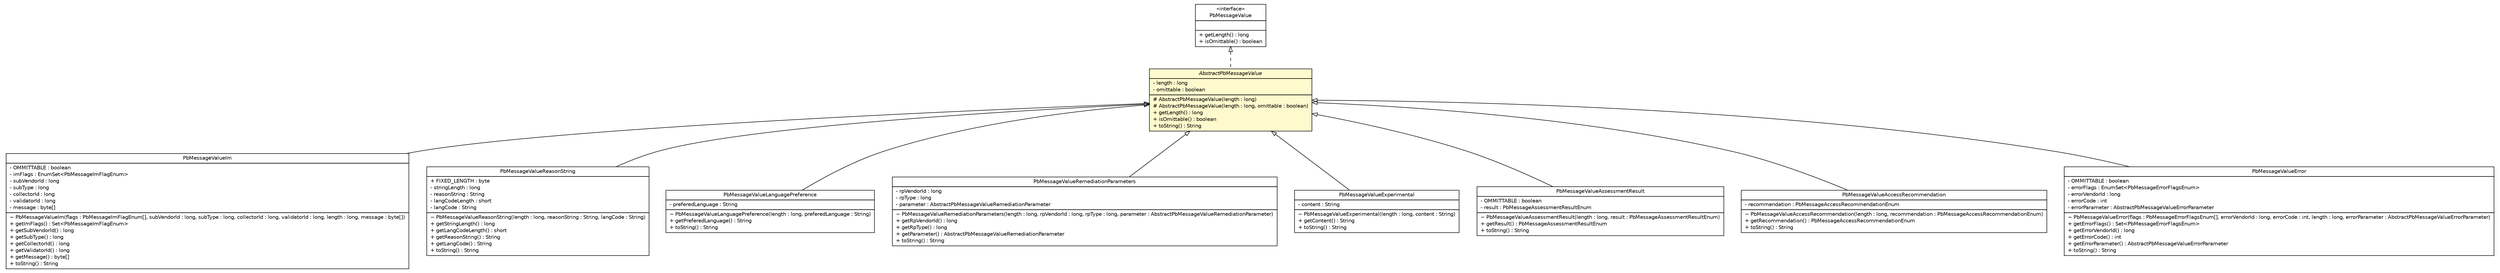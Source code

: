#!/usr/local/bin/dot
#
# Class diagram 
# Generated by UMLGraph version R5_6 (http://www.umlgraph.org/)
#

digraph G {
	edge [fontname="Helvetica",fontsize=10,labelfontname="Helvetica",labelfontsize=10];
	node [fontname="Helvetica",fontsize=10,shape=plaintext];
	nodesep=0.25;
	ranksep=0.5;
	// org.ietf.nea.pb.message.PbMessageValueIm
	c20766 [label=<<table title="org.ietf.nea.pb.message.PbMessageValueIm" border="0" cellborder="1" cellspacing="0" cellpadding="2" port="p" href="./PbMessageValueIm.html">
		<tr><td><table border="0" cellspacing="0" cellpadding="1">
<tr><td align="center" balign="center"> PbMessageValueIm </td></tr>
		</table></td></tr>
		<tr><td><table border="0" cellspacing="0" cellpadding="1">
<tr><td align="left" balign="left"> - OMMITTABLE : boolean </td></tr>
<tr><td align="left" balign="left"> - imFlags : EnumSet&lt;PbMessageImFlagEnum&gt; </td></tr>
<tr><td align="left" balign="left"> - subVendorId : long </td></tr>
<tr><td align="left" balign="left"> - subType : long </td></tr>
<tr><td align="left" balign="left"> - collectorId : long </td></tr>
<tr><td align="left" balign="left"> - validatorId : long </td></tr>
<tr><td align="left" balign="left"> - message : byte[] </td></tr>
		</table></td></tr>
		<tr><td><table border="0" cellspacing="0" cellpadding="1">
<tr><td align="left" balign="left"> ~ PbMessageValueIm(flags : PbMessageImFlagEnum[], subVendorId : long, subType : long, collectorId : long, validatorId : long, length : long, message : byte[]) </td></tr>
<tr><td align="left" balign="left"> + getImFlags() : Set&lt;PbMessageImFlagEnum&gt; </td></tr>
<tr><td align="left" balign="left"> + getSubVendorId() : long </td></tr>
<tr><td align="left" balign="left"> + getSubType() : long </td></tr>
<tr><td align="left" balign="left"> + getCollectorId() : long </td></tr>
<tr><td align="left" balign="left"> + getValidatorId() : long </td></tr>
<tr><td align="left" balign="left"> + getMessage() : byte[] </td></tr>
<tr><td align="left" balign="left"> + toString() : String </td></tr>
		</table></td></tr>
		</table>>, URL="./PbMessageValueIm.html", fontname="Helvetica", fontcolor="black", fontsize=10.0];
	// org.ietf.nea.pb.message.PbMessageValueReasonString
	c20771 [label=<<table title="org.ietf.nea.pb.message.PbMessageValueReasonString" border="0" cellborder="1" cellspacing="0" cellpadding="2" port="p" href="./PbMessageValueReasonString.html">
		<tr><td><table border="0" cellspacing="0" cellpadding="1">
<tr><td align="center" balign="center"> PbMessageValueReasonString </td></tr>
		</table></td></tr>
		<tr><td><table border="0" cellspacing="0" cellpadding="1">
<tr><td align="left" balign="left"> + FIXED_LENGTH : byte </td></tr>
<tr><td align="left" balign="left"> - stringLength : long </td></tr>
<tr><td align="left" balign="left"> - reasonString : String </td></tr>
<tr><td align="left" balign="left"> - langCodeLength : short </td></tr>
<tr><td align="left" balign="left"> - langCode : String </td></tr>
		</table></td></tr>
		<tr><td><table border="0" cellspacing="0" cellpadding="1">
<tr><td align="left" balign="left"> ~ PbMessageValueReasonString(length : long, reasonString : String, langCode : String) </td></tr>
<tr><td align="left" balign="left"> + getStringLength() : long </td></tr>
<tr><td align="left" balign="left"> + getLangCodeLength() : short </td></tr>
<tr><td align="left" balign="left"> + getReasonString() : String </td></tr>
<tr><td align="left" balign="left"> + getLangCode() : String </td></tr>
<tr><td align="left" balign="left"> + toString() : String </td></tr>
		</table></td></tr>
		</table>>, URL="./PbMessageValueReasonString.html", fontname="Helvetica", fontcolor="black", fontsize=10.0];
	// org.ietf.nea.pb.message.AbstractPbMessageValue
	c20772 [label=<<table title="org.ietf.nea.pb.message.AbstractPbMessageValue" border="0" cellborder="1" cellspacing="0" cellpadding="2" port="p" bgcolor="lemonChiffon" href="./AbstractPbMessageValue.html">
		<tr><td><table border="0" cellspacing="0" cellpadding="1">
<tr><td align="center" balign="center"><font face="Helvetica-Oblique"> AbstractPbMessageValue </font></td></tr>
		</table></td></tr>
		<tr><td><table border="0" cellspacing="0" cellpadding="1">
<tr><td align="left" balign="left"> - length : long </td></tr>
<tr><td align="left" balign="left"> - omittable : boolean </td></tr>
		</table></td></tr>
		<tr><td><table border="0" cellspacing="0" cellpadding="1">
<tr><td align="left" balign="left"> # AbstractPbMessageValue(length : long) </td></tr>
<tr><td align="left" balign="left"> # AbstractPbMessageValue(length : long, omittable : boolean) </td></tr>
<tr><td align="left" balign="left"> + getLength() : long </td></tr>
<tr><td align="left" balign="left"> + isOmittable() : boolean </td></tr>
<tr><td align="left" balign="left"> + toString() : String </td></tr>
		</table></td></tr>
		</table>>, URL="./AbstractPbMessageValue.html", fontname="Helvetica", fontcolor="black", fontsize=10.0];
	// org.ietf.nea.pb.message.PbMessageValueLanguagePreference
	c20773 [label=<<table title="org.ietf.nea.pb.message.PbMessageValueLanguagePreference" border="0" cellborder="1" cellspacing="0" cellpadding="2" port="p" href="./PbMessageValueLanguagePreference.html">
		<tr><td><table border="0" cellspacing="0" cellpadding="1">
<tr><td align="center" balign="center"> PbMessageValueLanguagePreference </td></tr>
		</table></td></tr>
		<tr><td><table border="0" cellspacing="0" cellpadding="1">
<tr><td align="left" balign="left"> - preferedLanguage : String </td></tr>
		</table></td></tr>
		<tr><td><table border="0" cellspacing="0" cellpadding="1">
<tr><td align="left" balign="left"> ~ PbMessageValueLanguagePreference(length : long, preferedLanguage : String) </td></tr>
<tr><td align="left" balign="left"> + getPreferedLanguage() : String </td></tr>
<tr><td align="left" balign="left"> + toString() : String </td></tr>
		</table></td></tr>
		</table>>, URL="./PbMessageValueLanguagePreference.html", fontname="Helvetica", fontcolor="black", fontsize=10.0];
	// org.ietf.nea.pb.message.PbMessageValueRemediationParameters
	c20775 [label=<<table title="org.ietf.nea.pb.message.PbMessageValueRemediationParameters" border="0" cellborder="1" cellspacing="0" cellpadding="2" port="p" href="./PbMessageValueRemediationParameters.html">
		<tr><td><table border="0" cellspacing="0" cellpadding="1">
<tr><td align="center" balign="center"> PbMessageValueRemediationParameters </td></tr>
		</table></td></tr>
		<tr><td><table border="0" cellspacing="0" cellpadding="1">
<tr><td align="left" balign="left"> - rpVendorId : long </td></tr>
<tr><td align="left" balign="left"> - rpType : long </td></tr>
<tr><td align="left" balign="left"> - parameter : AbstractPbMessageValueRemediationParameter </td></tr>
		</table></td></tr>
		<tr><td><table border="0" cellspacing="0" cellpadding="1">
<tr><td align="left" balign="left"> ~ PbMessageValueRemediationParameters(length : long, rpVendorId : long, rpType : long, parameter : AbstractPbMessageValueRemediationParameter) </td></tr>
<tr><td align="left" balign="left"> + getRpVendorId() : long </td></tr>
<tr><td align="left" balign="left"> + getRpType() : long </td></tr>
<tr><td align="left" balign="left"> + getParameter() : AbstractPbMessageValueRemediationParameter </td></tr>
<tr><td align="left" balign="left"> + toString() : String </td></tr>
		</table></td></tr>
		</table>>, URL="./PbMessageValueRemediationParameters.html", fontname="Helvetica", fontcolor="black", fontsize=10.0];
	// org.ietf.nea.pb.message.PbMessageValueExperimental
	c20777 [label=<<table title="org.ietf.nea.pb.message.PbMessageValueExperimental" border="0" cellborder="1" cellspacing="0" cellpadding="2" port="p" href="./PbMessageValueExperimental.html">
		<tr><td><table border="0" cellspacing="0" cellpadding="1">
<tr><td align="center" balign="center"> PbMessageValueExperimental </td></tr>
		</table></td></tr>
		<tr><td><table border="0" cellspacing="0" cellpadding="1">
<tr><td align="left" balign="left"> - content : String </td></tr>
		</table></td></tr>
		<tr><td><table border="0" cellspacing="0" cellpadding="1">
<tr><td align="left" balign="left"> ~ PbMessageValueExperimental(length : long, content : String) </td></tr>
<tr><td align="left" balign="left"> + getContent() : String </td></tr>
<tr><td align="left" balign="left"> + toString() : String </td></tr>
		</table></td></tr>
		</table>>, URL="./PbMessageValueExperimental.html", fontname="Helvetica", fontcolor="black", fontsize=10.0];
	// org.ietf.nea.pb.message.PbMessageValueAssessmentResult
	c20783 [label=<<table title="org.ietf.nea.pb.message.PbMessageValueAssessmentResult" border="0" cellborder="1" cellspacing="0" cellpadding="2" port="p" href="./PbMessageValueAssessmentResult.html">
		<tr><td><table border="0" cellspacing="0" cellpadding="1">
<tr><td align="center" balign="center"> PbMessageValueAssessmentResult </td></tr>
		</table></td></tr>
		<tr><td><table border="0" cellspacing="0" cellpadding="1">
<tr><td align="left" balign="left"> - OMMITTABLE : boolean </td></tr>
<tr><td align="left" balign="left"> - result : PbMessageAssessmentResultEnum </td></tr>
		</table></td></tr>
		<tr><td><table border="0" cellspacing="0" cellpadding="1">
<tr><td align="left" balign="left"> ~ PbMessageValueAssessmentResult(length : long, result : PbMessageAssessmentResultEnum) </td></tr>
<tr><td align="left" balign="left"> + getResult() : PbMessageAssessmentResultEnum </td></tr>
<tr><td align="left" balign="left"> + toString() : String </td></tr>
		</table></td></tr>
		</table>>, URL="./PbMessageValueAssessmentResult.html", fontname="Helvetica", fontcolor="black", fontsize=10.0];
	// org.ietf.nea.pb.message.PbMessageValue
	c20785 [label=<<table title="org.ietf.nea.pb.message.PbMessageValue" border="0" cellborder="1" cellspacing="0" cellpadding="2" port="p" href="./PbMessageValue.html">
		<tr><td><table border="0" cellspacing="0" cellpadding="1">
<tr><td align="center" balign="center"> &#171;interface&#187; </td></tr>
<tr><td align="center" balign="center"> PbMessageValue </td></tr>
		</table></td></tr>
		<tr><td><table border="0" cellspacing="0" cellpadding="1">
<tr><td align="left" balign="left">  </td></tr>
		</table></td></tr>
		<tr><td><table border="0" cellspacing="0" cellpadding="1">
<tr><td align="left" balign="left"> + getLength() : long </td></tr>
<tr><td align="left" balign="left"> + isOmittable() : boolean </td></tr>
		</table></td></tr>
		</table>>, URL="./PbMessageValue.html", fontname="Helvetica", fontcolor="black", fontsize=10.0];
	// org.ietf.nea.pb.message.PbMessageValueAccessRecommendation
	c20791 [label=<<table title="org.ietf.nea.pb.message.PbMessageValueAccessRecommendation" border="0" cellborder="1" cellspacing="0" cellpadding="2" port="p" href="./PbMessageValueAccessRecommendation.html">
		<tr><td><table border="0" cellspacing="0" cellpadding="1">
<tr><td align="center" balign="center"> PbMessageValueAccessRecommendation </td></tr>
		</table></td></tr>
		<tr><td><table border="0" cellspacing="0" cellpadding="1">
<tr><td align="left" balign="left"> - recommendation : PbMessageAccessRecommendationEnum </td></tr>
		</table></td></tr>
		<tr><td><table border="0" cellspacing="0" cellpadding="1">
<tr><td align="left" balign="left"> ~ PbMessageValueAccessRecommendation(length : long, recommendation : PbMessageAccessRecommendationEnum) </td></tr>
<tr><td align="left" balign="left"> + getRecommendation() : PbMessageAccessRecommendationEnum </td></tr>
<tr><td align="left" balign="left"> + toString() : String </td></tr>
		</table></td></tr>
		</table>>, URL="./PbMessageValueAccessRecommendation.html", fontname="Helvetica", fontcolor="black", fontsize=10.0];
	// org.ietf.nea.pb.message.PbMessageValueError
	c20794 [label=<<table title="org.ietf.nea.pb.message.PbMessageValueError" border="0" cellborder="1" cellspacing="0" cellpadding="2" port="p" href="./PbMessageValueError.html">
		<tr><td><table border="0" cellspacing="0" cellpadding="1">
<tr><td align="center" balign="center"> PbMessageValueError </td></tr>
		</table></td></tr>
		<tr><td><table border="0" cellspacing="0" cellpadding="1">
<tr><td align="left" balign="left"> - OMMITTABLE : boolean </td></tr>
<tr><td align="left" balign="left"> - errorFlags : EnumSet&lt;PbMessageErrorFlagsEnum&gt; </td></tr>
<tr><td align="left" balign="left"> - errorVendorId : long </td></tr>
<tr><td align="left" balign="left"> - errorCode : int </td></tr>
<tr><td align="left" balign="left"> - errorParameter : AbstractPbMessageValueErrorParameter </td></tr>
		</table></td></tr>
		<tr><td><table border="0" cellspacing="0" cellpadding="1">
<tr><td align="left" balign="left"> ~ PbMessageValueError(flags : PbMessageErrorFlagsEnum[], errorVendorId : long, errorCode : int, length : long, errorParameter : AbstractPbMessageValueErrorParameter) </td></tr>
<tr><td align="left" balign="left"> + getErrorFlags() : Set&lt;PbMessageErrorFlagsEnum&gt; </td></tr>
<tr><td align="left" balign="left"> + getErrorVendorId() : long </td></tr>
<tr><td align="left" balign="left"> + getErrorCode() : int </td></tr>
<tr><td align="left" balign="left"> + getErrorParameter() : AbstractPbMessageValueErrorParameter </td></tr>
<tr><td align="left" balign="left"> + toString() : String </td></tr>
		</table></td></tr>
		</table>>, URL="./PbMessageValueError.html", fontname="Helvetica", fontcolor="black", fontsize=10.0];
	//org.ietf.nea.pb.message.PbMessageValueIm extends org.ietf.nea.pb.message.AbstractPbMessageValue
	c20772:p -> c20766:p [dir=back,arrowtail=empty];
	//org.ietf.nea.pb.message.PbMessageValueReasonString extends org.ietf.nea.pb.message.AbstractPbMessageValue
	c20772:p -> c20771:p [dir=back,arrowtail=empty];
	//org.ietf.nea.pb.message.AbstractPbMessageValue implements org.ietf.nea.pb.message.PbMessageValue
	c20785:p -> c20772:p [dir=back,arrowtail=empty,style=dashed];
	//org.ietf.nea.pb.message.PbMessageValueLanguagePreference extends org.ietf.nea.pb.message.AbstractPbMessageValue
	c20772:p -> c20773:p [dir=back,arrowtail=empty];
	//org.ietf.nea.pb.message.PbMessageValueRemediationParameters extends org.ietf.nea.pb.message.AbstractPbMessageValue
	c20772:p -> c20775:p [dir=back,arrowtail=empty];
	//org.ietf.nea.pb.message.PbMessageValueExperimental extends org.ietf.nea.pb.message.AbstractPbMessageValue
	c20772:p -> c20777:p [dir=back,arrowtail=empty];
	//org.ietf.nea.pb.message.PbMessageValueAssessmentResult extends org.ietf.nea.pb.message.AbstractPbMessageValue
	c20772:p -> c20783:p [dir=back,arrowtail=empty];
	//org.ietf.nea.pb.message.PbMessageValueAccessRecommendation extends org.ietf.nea.pb.message.AbstractPbMessageValue
	c20772:p -> c20791:p [dir=back,arrowtail=empty];
	//org.ietf.nea.pb.message.PbMessageValueError extends org.ietf.nea.pb.message.AbstractPbMessageValue
	c20772:p -> c20794:p [dir=back,arrowtail=empty];
}

